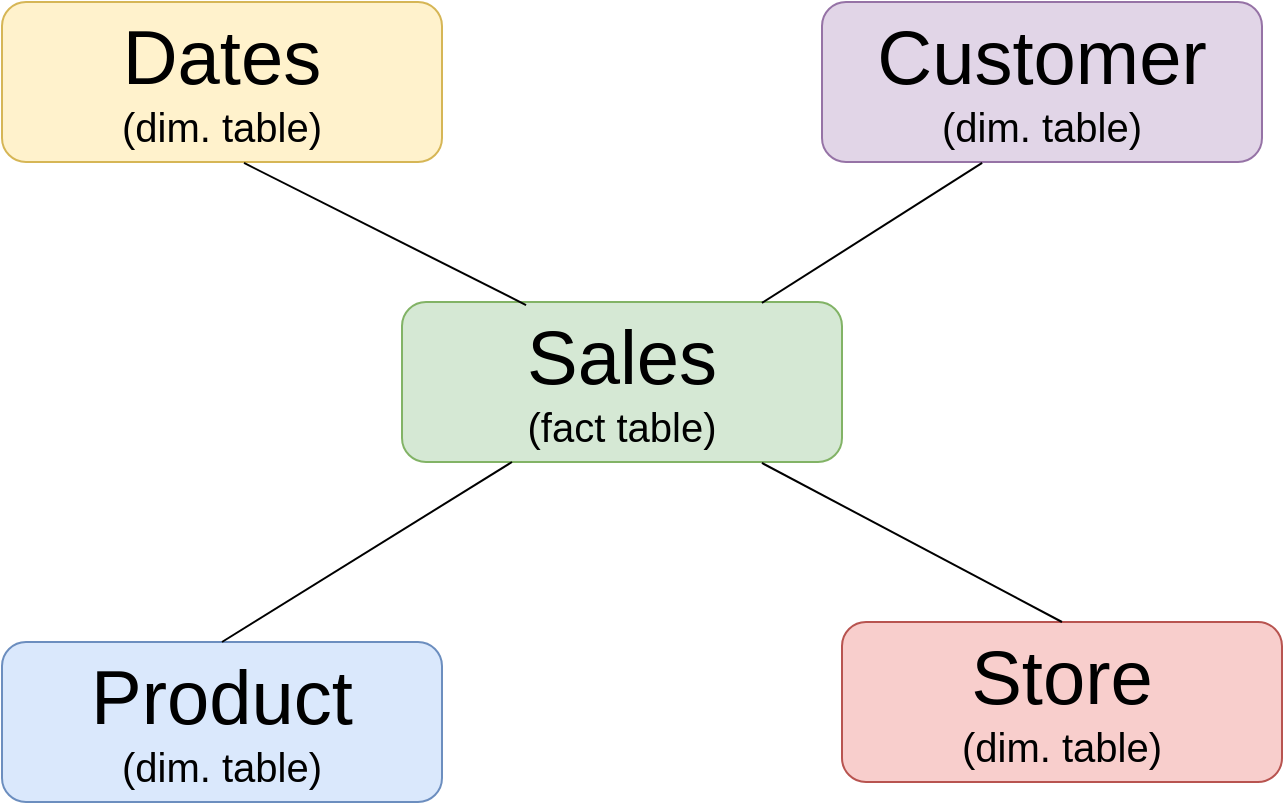 <mxfile version="26.0.9">
  <diagram name="Page-1" id="l78a3kmeKPbni7FTTHgI">
    <mxGraphModel dx="1114" dy="849" grid="1" gridSize="10" guides="1" tooltips="1" connect="1" arrows="1" fold="1" page="1" pageScale="1" pageWidth="850" pageHeight="1100" math="0" shadow="0">
      <root>
        <mxCell id="0" />
        <mxCell id="1" parent="0" />
        <mxCell id="LuJn9V0uxMDIOmQsdDwm-1" value="&lt;font style=&quot;font-size: 38px;&quot;&gt;Sales&lt;/font&gt;&lt;div&gt;&lt;font style=&quot;font-size: 20px;&quot;&gt;(fact table)&lt;/font&gt;&lt;/div&gt;" style="rounded=1;whiteSpace=wrap;html=1;fillColor=#d5e8d4;strokeColor=#82b366;" vertex="1" parent="1">
          <mxGeometry x="300" y="350" width="220" height="80" as="geometry" />
        </mxCell>
        <mxCell id="LuJn9V0uxMDIOmQsdDwm-2" value="&lt;font style=&quot;font-size: 38px;&quot;&gt;Dates&lt;/font&gt;&lt;div&gt;&lt;font style=&quot;font-size: 20px;&quot;&gt;(dim. table)&lt;/font&gt;&lt;/div&gt;" style="rounded=1;whiteSpace=wrap;html=1;fillColor=#fff2cc;strokeColor=#d6b656;" vertex="1" parent="1">
          <mxGeometry x="100" y="200" width="220" height="80" as="geometry" />
        </mxCell>
        <mxCell id="LuJn9V0uxMDIOmQsdDwm-3" value="&lt;span style=&quot;font-size: 38px;&quot;&gt;Customer&lt;/span&gt;&lt;br&gt;&lt;div&gt;&lt;font style=&quot;font-size: 20px;&quot;&gt;(dim. table)&lt;/font&gt;&lt;/div&gt;" style="rounded=1;whiteSpace=wrap;html=1;fillColor=#e1d5e7;strokeColor=#9673a6;" vertex="1" parent="1">
          <mxGeometry x="510" y="200" width="220" height="80" as="geometry" />
        </mxCell>
        <mxCell id="LuJn9V0uxMDIOmQsdDwm-4" value="&lt;span style=&quot;font-size: 38px;&quot;&gt;Product&lt;/span&gt;&lt;br&gt;&lt;div&gt;&lt;font style=&quot;font-size: 20px;&quot;&gt;(dim. table)&lt;/font&gt;&lt;/div&gt;" style="rounded=1;whiteSpace=wrap;html=1;fillColor=#dae8fc;strokeColor=#6c8ebf;" vertex="1" parent="1">
          <mxGeometry x="100" y="520" width="220" height="80" as="geometry" />
        </mxCell>
        <mxCell id="LuJn9V0uxMDIOmQsdDwm-5" value="&lt;font style=&quot;font-size: 38px;&quot;&gt;Store&lt;/font&gt;&lt;div&gt;&lt;font style=&quot;font-size: 20px;&quot;&gt;(dim. table)&lt;/font&gt;&lt;/div&gt;" style="rounded=1;whiteSpace=wrap;html=1;fillColor=#f8cecc;strokeColor=#b85450;" vertex="1" parent="1">
          <mxGeometry x="520" y="510" width="220" height="80" as="geometry" />
        </mxCell>
        <mxCell id="LuJn9V0uxMDIOmQsdDwm-6" value="" style="endArrow=none;html=1;rounded=0;entryX=0.364;entryY=1.006;entryDx=0;entryDy=0;exitX=0.818;exitY=0.006;exitDx=0;exitDy=0;exitPerimeter=0;entryPerimeter=0;" edge="1" parent="1" source="LuJn9V0uxMDIOmQsdDwm-1" target="LuJn9V0uxMDIOmQsdDwm-3">
          <mxGeometry width="50" height="50" relative="1" as="geometry">
            <mxPoint x="400" y="440" as="sourcePoint" />
            <mxPoint x="450" y="390" as="targetPoint" />
          </mxGeometry>
        </mxCell>
        <mxCell id="LuJn9V0uxMDIOmQsdDwm-7" value="" style="endArrow=none;html=1;rounded=0;exitX=0.55;exitY=1.006;exitDx=0;exitDy=0;exitPerimeter=0;entryX=0.282;entryY=0.019;entryDx=0;entryDy=0;entryPerimeter=0;" edge="1" parent="1" source="LuJn9V0uxMDIOmQsdDwm-2" target="LuJn9V0uxMDIOmQsdDwm-1">
          <mxGeometry width="50" height="50" relative="1" as="geometry">
            <mxPoint x="400" y="440" as="sourcePoint" />
            <mxPoint x="450" y="390" as="targetPoint" />
          </mxGeometry>
        </mxCell>
        <mxCell id="LuJn9V0uxMDIOmQsdDwm-8" value="" style="endArrow=none;html=1;rounded=0;exitX=0.5;exitY=0;exitDx=0;exitDy=0;entryX=0.25;entryY=1;entryDx=0;entryDy=0;" edge="1" parent="1" source="LuJn9V0uxMDIOmQsdDwm-4" target="LuJn9V0uxMDIOmQsdDwm-1">
          <mxGeometry width="50" height="50" relative="1" as="geometry">
            <mxPoint x="400" y="440" as="sourcePoint" />
            <mxPoint x="450" y="390" as="targetPoint" />
          </mxGeometry>
        </mxCell>
        <mxCell id="LuJn9V0uxMDIOmQsdDwm-9" value="" style="endArrow=none;html=1;rounded=0;exitX=0.5;exitY=0;exitDx=0;exitDy=0;entryX=0.818;entryY=1.006;entryDx=0;entryDy=0;entryPerimeter=0;" edge="1" parent="1" source="LuJn9V0uxMDIOmQsdDwm-5" target="LuJn9V0uxMDIOmQsdDwm-1">
          <mxGeometry width="50" height="50" relative="1" as="geometry">
            <mxPoint x="400" y="440" as="sourcePoint" />
            <mxPoint x="450" y="390" as="targetPoint" />
          </mxGeometry>
        </mxCell>
      </root>
    </mxGraphModel>
  </diagram>
</mxfile>
